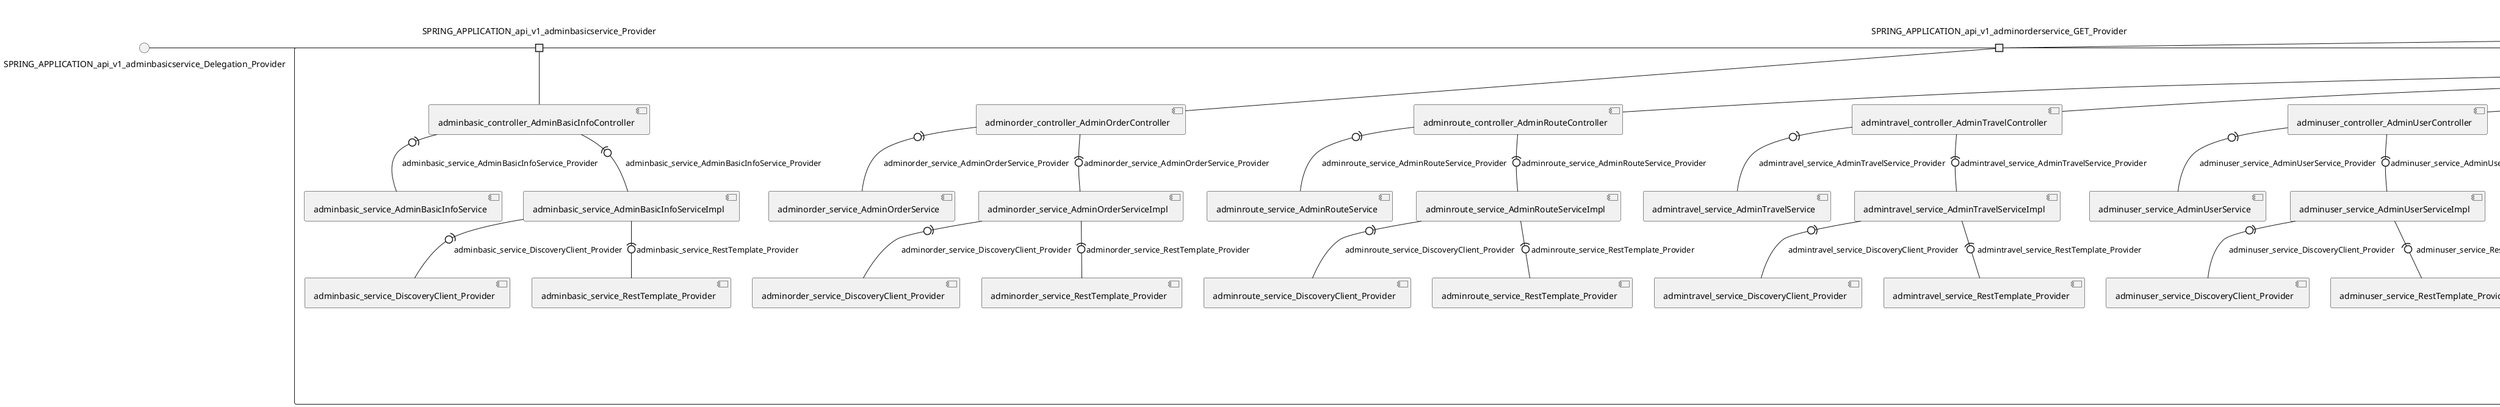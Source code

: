 @startuml
skinparam fixCircleLabelOverlapping true
skinparam componentStyle uml2
() SPRING_APPLICATION_api_v1_adminbasicservice_Delegation_Provider
() SPRING_APPLICATION_api_v1_adminorderservice_GET_Delegation_Provider
() SPRING_APPLICATION_api_v1_adminrouteservice_GET_Delegation_Provider
() SPRING_APPLICATION_api_v1_admintravelservice_GET_Delegation_Provider
() SPRING_APPLICATION_api_v1_adminuserservice_users_Delegation_Provider
() SPRING_APPLICATION_api_v1_assuranceservice_Delegation_Provider
() SPRING_APPLICATION_api_v1_auth_POST_Delegation_Provider
() SPRING_APPLICATION_api_v1_basicservice_GET_Delegation_Provider
() SPRING_APPLICATION_api_v1_cancelservice_GET_Delegation_Provider
() SPRING_APPLICATION_api_v1_configservice_GET_Delegation_Provider
() SPRING_APPLICATION_api_v1_consignpriceservice_GET_Delegation_Provider
() SPRING_APPLICATION_api_v1_consignservice_GET_Delegation_Provider
() SPRING_APPLICATION_api_v1_contactservice_Delegation_Provider
() SPRING_APPLICATION_api_v1_executeservice_GET_Delegation_Provider
() SPRING_APPLICATION_api_v1_fooddeliveryservice_GET_Delegation_Provider
() SPRING_APPLICATION_api_v1_foodservice_Delegation_Provider
() SPRING_APPLICATION_api_v1_inside_pay_service_GET_Delegation_Provider
() SPRING_APPLICATION_api_v1_notifyservice_GET_Delegation_Provider
() SPRING_APPLICATION_api_v1_orderOtherService_Delegation_Provider
() SPRING_APPLICATION_api_v1_orderservice_Delegation_Provider
() SPRING_APPLICATION_api_v1_paymentservice_Delegation_Provider
() SPRING_APPLICATION_api_v1_preserveotherservice_GET_Delegation_Provider
() SPRING_APPLICATION_api_v1_preserveservice_GET_Delegation_Provider
() SPRING_APPLICATION_api_v1_priceservice_GET_Delegation_Provider
() SPRING_APPLICATION_api_v1_rebookservice_GET_Delegation_Provider
() SPRING_APPLICATION_api_v1_routeplanservice_GET_Delegation_Provider
() SPRING_APPLICATION_api_v1_routeservice_Delegation_Provider
() SPRING_APPLICATION_api_v1_seatservice_GET_Delegation_Provider
() SPRING_APPLICATION_api_v1_securityservice_Delegation_Provider
() SPRING_APPLICATION_api_v1_stationfoodservice_GET_Delegation_Provider
() SPRING_APPLICATION_api_v1_stationservice_GET_Delegation_Provider
() SPRING_APPLICATION_api_v1_trainfoodservice_GET_Delegation_Provider
() SPRING_APPLICATION_api_v1_trainservice_GET_Delegation_Provider
() SPRING_APPLICATION_api_v1_travel2service_GET_Delegation_Provider
() SPRING_APPLICATION_api_v1_travelplanservice_GET_Delegation_Provider
() SPRING_APPLICATION_api_v1_travelservice_GET_Delegation_Provider
() SPRING_APPLICATION_api_v1_users_Delegation_Provider
() SPRING_APPLICATION_api_v1_userservice_users_Delegation_Provider
() SPRING_APPLICATION_api_v1_verifycode_Delegation_Provider
() SPRING_APPLICATION_api_v1_waitorderservice_Delegation_Provider
rectangle System {
[adminbasic_controller_AdminBasicInfoController] [[fudanselab-train-ticket.repository#_IM5BPsFwEe6JmswD46h1RQ]]
[adminbasic_service_AdminBasicInfoService] [[fudanselab-train-ticket.repository#_IM5BPsFwEe6JmswD46h1RQ]]
[adminbasic_service_AdminBasicInfoServiceImpl] [[fudanselab-train-ticket.repository#_IM5BPsFwEe6JmswD46h1RQ]]
[adminbasic_service_DiscoveryClient_Provider] [[fudanselab-train-ticket.repository#_IM5BPsFwEe6JmswD46h1RQ]]
[adminbasic_service_RestTemplate_Provider] [[fudanselab-train-ticket.repository#_IM5BPsFwEe6JmswD46h1RQ]]
[adminorder_controller_AdminOrderController] [[fudanselab-train-ticket.repository#_IM5BPsFwEe6JmswD46h1RQ]]
[adminorder_service_AdminOrderService] [[fudanselab-train-ticket.repository#_IM5BPsFwEe6JmswD46h1RQ]]
[adminorder_service_AdminOrderServiceImpl] [[fudanselab-train-ticket.repository#_IM5BPsFwEe6JmswD46h1RQ]]
[adminorder_service_DiscoveryClient_Provider] [[fudanselab-train-ticket.repository#_IM5BPsFwEe6JmswD46h1RQ]]
[adminorder_service_RestTemplate_Provider] [[fudanselab-train-ticket.repository#_IM5BPsFwEe6JmswD46h1RQ]]
[adminroute_controller_AdminRouteController] [[fudanselab-train-ticket.repository#_IM5BPsFwEe6JmswD46h1RQ]]
[adminroute_service_AdminRouteService] [[fudanselab-train-ticket.repository#_IM5BPsFwEe6JmswD46h1RQ]]
[adminroute_service_AdminRouteServiceImpl] [[fudanselab-train-ticket.repository#_IM5BPsFwEe6JmswD46h1RQ]]
[adminroute_service_DiscoveryClient_Provider] [[fudanselab-train-ticket.repository#_IM5BPsFwEe6JmswD46h1RQ]]
[adminroute_service_RestTemplate_Provider] [[fudanselab-train-ticket.repository#_IM5BPsFwEe6JmswD46h1RQ]]
[admintravel_controller_AdminTravelController] [[fudanselab-train-ticket.repository#_IM5BPsFwEe6JmswD46h1RQ]]
[admintravel_service_AdminTravelService] [[fudanselab-train-ticket.repository#_IM5BPsFwEe6JmswD46h1RQ]]
[admintravel_service_AdminTravelServiceImpl] [[fudanselab-train-ticket.repository#_IM5BPsFwEe6JmswD46h1RQ]]
[admintravel_service_DiscoveryClient_Provider] [[fudanselab-train-ticket.repository#_IM5BPsFwEe6JmswD46h1RQ]]
[admintravel_service_RestTemplate_Provider] [[fudanselab-train-ticket.repository#_IM5BPsFwEe6JmswD46h1RQ]]
[adminuser_controller_AdminUserController] [[fudanselab-train-ticket.repository#_IM5BPsFwEe6JmswD46h1RQ]]
[adminuser_service_AdminUserService] [[fudanselab-train-ticket.repository#_IM5BPsFwEe6JmswD46h1RQ]]
[adminuser_service_AdminUserServiceImpl] [[fudanselab-train-ticket.repository#_IM5BPsFwEe6JmswD46h1RQ]]
[adminuser_service_DiscoveryClient_Provider] [[fudanselab-train-ticket.repository#_IM5BPsFwEe6JmswD46h1RQ]]
[adminuser_service_RestTemplate_Provider] [[fudanselab-train-ticket.repository#_IM5BPsFwEe6JmswD46h1RQ]]
[assurance_controller_AssuranceController] [[fudanselab-train-ticket.repository#_IM5BPsFwEe6JmswD46h1RQ]]
[assurance_repository_AssuranceRepository] [[fudanselab-train-ticket.repository#_IM5BPsFwEe6JmswD46h1RQ]]
[assurance_service_AssuranceService] [[fudanselab-train-ticket.repository#_IM5BPsFwEe6JmswD46h1RQ]]
[assurance_service_AssuranceServiceImpl] [[fudanselab-train-ticket.repository#_IM5BPsFwEe6JmswD46h1RQ]]
[auth_controller_AuthController] [[fudanselab-train-ticket.repository#_IM5BPsFwEe6JmswD46h1RQ]]
[auth_controller_UserController] [[fudanselab-train-ticket.repository#_IM5BPsFwEe6JmswD46h1RQ]]
[auth_repository_UserRepository] [[fudanselab-train-ticket.repository#_IM5BPsFwEe6JmswD46h1RQ]]
[auth_security_jwt_JWTProvider] [[fudanselab-train-ticket.repository#_IM5BPsFwEe6JmswD46h1RQ]]
[auth_service_TokenService] [[fudanselab-train-ticket.repository#_IM5BPsFwEe6JmswD46h1RQ]]
[auth_service_UserService] [[fudanselab-train-ticket.repository#_IM5BPsFwEe6JmswD46h1RQ]]
[auth_service_impl_AuthenticationManager_Provider] [[fudanselab-train-ticket.repository#_IM5BPsFwEe6JmswD46h1RQ]]
[auth_service_impl_DiscoveryClient_Provider] [[fudanselab-train-ticket.repository#_IM5BPsFwEe6JmswD46h1RQ]]
[auth_service_impl_PasswordEncoder_Provider] [[fudanselab-train-ticket.repository#_IM5BPsFwEe6JmswD46h1RQ]]
[auth_service_impl_RestTemplate_Provider] [[fudanselab-train-ticket.repository#_IM5BPsFwEe6JmswD46h1RQ]]
[auth_service_impl_TokenServiceImpl] [[fudanselab-train-ticket.repository#_IM5BPsFwEe6JmswD46h1RQ]]
[auth_service_impl_UserServiceImpl] [[fudanselab-train-ticket.repository#_IM5BPsFwEe6JmswD46h1RQ]]
[cancel_controller_CancelController] [[fudanselab-train-ticket.repository#_IM5BPsFwEe6JmswD46h1RQ]]
[cancel_service_CancelService] [[fudanselab-train-ticket.repository#_IM5BPsFwEe6JmswD46h1RQ]]
[cancel_service_CancelServiceImpl] [[fudanselab-train-ticket.repository#_IM5BPsFwEe6JmswD46h1RQ]]
[cancel_service_DiscoveryClient_Provider] [[fudanselab-train-ticket.repository#_IM5BPsFwEe6JmswD46h1RQ]]
[cancel_service_RestTemplate_Provider] [[fudanselab-train-ticket.repository#_IM5BPsFwEe6JmswD46h1RQ]]
[com_trainticket_controller_PaymentController] [[fudanselab-train-ticket.repository#_IM5BPsFwEe6JmswD46h1RQ]]
[com_trainticket_repository_AddMoneyRepository] [[fudanselab-train-ticket.repository#_IM5BPsFwEe6JmswD46h1RQ]]
[com_trainticket_repository_PaymentRepository] [[fudanselab-train-ticket.repository#_IM5BPsFwEe6JmswD46h1RQ]]
[com_trainticket_service_PaymentService] [[fudanselab-train-ticket.repository#_IM5BPsFwEe6JmswD46h1RQ]]
[com_trainticket_service_PaymentServiceImpl] [[fudanselab-train-ticket.repository#_IM5BPsFwEe6JmswD46h1RQ]]
[config_controller_ConfigController] [[fudanselab-train-ticket.repository#_IM5BPsFwEe6JmswD46h1RQ]]
[config_repository_ConfigRepository] [[fudanselab-train-ticket.repository#_IM5BPsFwEe6JmswD46h1RQ]]
[config_service_ConfigService] [[fudanselab-train-ticket.repository#_IM5BPsFwEe6JmswD46h1RQ]]
[config_service_ConfigServiceImpl] [[fudanselab-train-ticket.repository#_IM5BPsFwEe6JmswD46h1RQ]]
[consign_controller_ConsignController] [[fudanselab-train-ticket.repository#_IM5BPsFwEe6JmswD46h1RQ]]
[consign_repository_ConsignRepository] [[fudanselab-train-ticket.repository#_IM5BPsFwEe6JmswD46h1RQ]]
[consign_service_ConsignService] [[fudanselab-train-ticket.repository#_IM5BPsFwEe6JmswD46h1RQ]]
[consign_service_ConsignServiceImpl] [[fudanselab-train-ticket.repository#_IM5BPsFwEe6JmswD46h1RQ]]
[consign_service_DiscoveryClient_Provider] [[fudanselab-train-ticket.repository#_IM5BPsFwEe6JmswD46h1RQ]]
[consign_service_RestTemplate_Provider] [[fudanselab-train-ticket.repository#_IM5BPsFwEe6JmswD46h1RQ]]
[consignprice_controller_ConsignPriceController] [[fudanselab-train-ticket.repository#_IM5BPsFwEe6JmswD46h1RQ]]
[consignprice_repository_ConsignPriceConfigRepository] [[fudanselab-train-ticket.repository#_IM5BPsFwEe6JmswD46h1RQ]]
[consignprice_service_ConsignPriceService] [[fudanselab-train-ticket.repository#_IM5BPsFwEe6JmswD46h1RQ]]
[consignprice_service_ConsignPriceServiceImpl] [[fudanselab-train-ticket.repository#_IM5BPsFwEe6JmswD46h1RQ]]
[contacts_controller_ContactsController] [[fudanselab-train-ticket.repository#_IM5BPsFwEe6JmswD46h1RQ]]
[contacts_repository_ContactsRepository] [[fudanselab-train-ticket.repository#_IM5BPsFwEe6JmswD46h1RQ]]
[contacts_service_ContactsService] [[fudanselab-train-ticket.repository#_IM5BPsFwEe6JmswD46h1RQ]]
[contacts_service_ContactsServiceImpl] [[fudanselab-train-ticket.repository#_IM5BPsFwEe6JmswD46h1RQ]]
[execute_controller_ExecuteControlller] [[fudanselab-train-ticket.repository#_IM5BPsFwEe6JmswD46h1RQ]]
[execute_serivce_DiscoveryClient_Provider] [[fudanselab-train-ticket.repository#_IM5BPsFwEe6JmswD46h1RQ]]
[execute_serivce_ExecuteService] [[fudanselab-train-ticket.repository#_IM5BPsFwEe6JmswD46h1RQ]]
[execute_serivce_ExecuteServiceImpl] [[fudanselab-train-ticket.repository#_IM5BPsFwEe6JmswD46h1RQ]]
[execute_serivce_RestTemplate_Provider] [[fudanselab-train-ticket.repository#_IM5BPsFwEe6JmswD46h1RQ]]
[fdse_microservice_controller_BasicController] [[fudanselab-train-ticket.repository#_IM5BPsFwEe6JmswD46h1RQ]]
[fdse_microservice_controller_StationController] [[fudanselab-train-ticket.repository#_IM5BPsFwEe6JmswD46h1RQ]]
[fdse_microservice_repository_StationRepository] [[fudanselab-train-ticket.repository#_IM5BPsFwEe6JmswD46h1RQ]]
[fdse_microservice_service_BasicService] [[fudanselab-train-ticket.repository#_IM5BPsFwEe6JmswD46h1RQ]]
[fdse_microservice_service_BasicServiceImpl] [[fudanselab-train-ticket.repository#_IM5BPsFwEe6JmswD46h1RQ]]
[fdse_microservice_service_DiscoveryClient_Provider] [[fudanselab-train-ticket.repository#_IM5BPsFwEe6JmswD46h1RQ]]
[fdse_microservice_service_RestTemplate_Provider] [[fudanselab-train-ticket.repository#_IM5BPsFwEe6JmswD46h1RQ]]
[fdse_microservice_service_StationService] [[fudanselab-train-ticket.repository#_IM5BPsFwEe6JmswD46h1RQ]]
[fdse_microservice_service_StationServiceImpl] [[fudanselab-train-ticket.repository#_IM5BPsFwEe6JmswD46h1RQ]]
[food_controller_StationFoodController] [[fudanselab-train-ticket.repository#_IM5BPsFwEe6JmswD46h1RQ]]
[food_delivery_controller_FoodDeliveryController] [[fudanselab-train-ticket.repository#_IM5BPsFwEe6JmswD46h1RQ]]
[food_delivery_repository_FoodDeliveryOrderRepository] [[fudanselab-train-ticket.repository#_IM5BPsFwEe6JmswD46h1RQ]]
[food_delivery_service_DiscoveryClient_Provider] [[fudanselab-train-ticket.repository#_IM5BPsFwEe6JmswD46h1RQ]]
[food_delivery_service_FoodDeliveryService] [[fudanselab-train-ticket.repository#_IM5BPsFwEe6JmswD46h1RQ]]
[food_delivery_service_FoodDeliveryServiceImpl] [[fudanselab-train-ticket.repository#_IM5BPsFwEe6JmswD46h1RQ]]
[food_delivery_service_RestTemplate_Provider] [[fudanselab-train-ticket.repository#_IM5BPsFwEe6JmswD46h1RQ]]
[food_repository_StationFoodRepository] [[fudanselab-train-ticket.repository#_IM5BPsFwEe6JmswD46h1RQ]]
[food_service_StationFoodService] [[fudanselab-train-ticket.repository#_IM5BPsFwEe6JmswD46h1RQ]]
[food_service_StationFoodServiceImpl] [[fudanselab-train-ticket.repository#_IM5BPsFwEe6JmswD46h1RQ]]
[foodsearch_controller_FoodController] [[fudanselab-train-ticket.repository#_IM5BPsFwEe6JmswD46h1RQ]]
[foodsearch_mq_RabbitSend] [[fudanselab-train-ticket.repository#_IM5BPsFwEe6JmswD46h1RQ]]
[foodsearch_repository_FoodOrderRepository] [[fudanselab-train-ticket.repository#_IM5BPsFwEe6JmswD46h1RQ]]
[foodsearch_service_DiscoveryClient_Provider] [[fudanselab-train-ticket.repository#_IM5BPsFwEe6JmswD46h1RQ]]
[foodsearch_service_FoodService] [[fudanselab-train-ticket.repository#_IM5BPsFwEe6JmswD46h1RQ]]
[foodsearch_service_FoodServiceImpl] [[fudanselab-train-ticket.repository#_IM5BPsFwEe6JmswD46h1RQ]]
[foodsearch_service_RestTemplate_Provider] [[fudanselab-train-ticket.repository#_IM5BPsFwEe6JmswD46h1RQ]]
[inside_payment_controller_InsidePaymentController] [[fudanselab-train-ticket.repository#_IM5BPsFwEe6JmswD46h1RQ]]
[inside_payment_repository_AddMoneyRepository] [[fudanselab-train-ticket.repository#_IM5BPsFwEe6JmswD46h1RQ]]
[inside_payment_repository_PaymentRepository] [[fudanselab-train-ticket.repository#_IM5BPsFwEe6JmswD46h1RQ]]
[inside_payment_service_InsidePaymentService] [[fudanselab-train-ticket.repository#_IM5BPsFwEe6JmswD46h1RQ]]
[inside_payment_service_InsidePaymentServiceImpl] [[fudanselab-train-ticket.repository#_IM5BPsFwEe6JmswD46h1RQ]]
[inside_payment_service_RestTemplate_Provider] [[fudanselab-train-ticket.repository#_IM5BPsFwEe6JmswD46h1RQ]]
[notification_controller_NotificationController] [[fudanselab-train-ticket.repository#_IM5BPsFwEe6JmswD46h1RQ]]
[notification_mq_RabbitSend] [[fudanselab-train-ticket.repository#_IM5BPsFwEe6JmswD46h1RQ]]
[notification_service_Configuration_Provider] [[fudanselab-train-ticket.repository#_IM5BPsFwEe6JmswD46h1RQ]]
[notification_service_JavaMailSender_Provider] [[fudanselab-train-ticket.repository#_IM5BPsFwEe6JmswD46h1RQ]]
[notification_service_MailService] [[fudanselab-train-ticket.repository#_IM5BPsFwEe6JmswD46h1RQ]]
[notification_service_NotificationService] [[fudanselab-train-ticket.repository#_IM5BPsFwEe6JmswD46h1RQ]]
[notification_service_NotificationServiceImpl] [[fudanselab-train-ticket.repository#_IM5BPsFwEe6JmswD46h1RQ]]
[order_controller_OrderController] [[fudanselab-train-ticket.repository#_IM5BPsFwEe6JmswD46h1RQ]]
[order_repository_OrderRepository] [[fudanselab-train-ticket.repository#_IM5BPsFwEe6JmswD46h1RQ]]
[order_service_DiscoveryClient_Provider] [[fudanselab-train-ticket.repository#_IM5BPsFwEe6JmswD46h1RQ]]
[order_service_OrderService] [[fudanselab-train-ticket.repository#_IM5BPsFwEe6JmswD46h1RQ]]
[order_service_OrderServiceImpl] [[fudanselab-train-ticket.repository#_IM5BPsFwEe6JmswD46h1RQ]]
[order_service_RestTemplate_Provider] [[fudanselab-train-ticket.repository#_IM5BPsFwEe6JmswD46h1RQ]]
[other_controller_OrderOtherController] [[fudanselab-train-ticket.repository#_IM5BPsFwEe6JmswD46h1RQ]]
[other_repository_OrderOtherRepository] [[fudanselab-train-ticket.repository#_IM5BPsFwEe6JmswD46h1RQ]]
[other_service_DiscoveryClient_Provider] [[fudanselab-train-ticket.repository#_IM5BPsFwEe6JmswD46h1RQ]]
[other_service_OrderOtherService] [[fudanselab-train-ticket.repository#_IM5BPsFwEe6JmswD46h1RQ]]
[other_service_OrderOtherServiceImpl] [[fudanselab-train-ticket.repository#_IM5BPsFwEe6JmswD46h1RQ]]
[other_service_RestTemplate_Provider] [[fudanselab-train-ticket.repository#_IM5BPsFwEe6JmswD46h1RQ]]
[plan_controller_RoutePlanController] [[fudanselab-train-ticket.repository#_IM5BPsFwEe6JmswD46h1RQ]]
[plan_service_DiscoveryClient_Provider] [[fudanselab-train-ticket.repository#_IM5BPsFwEe6JmswD46h1RQ]]
[plan_service_RestTemplate_Provider] [[fudanselab-train-ticket.repository#_IM5BPsFwEe6JmswD46h1RQ]]
[plan_service_RoutePlanService] [[fudanselab-train-ticket.repository#_IM5BPsFwEe6JmswD46h1RQ]]
[plan_service_RoutePlanServiceImpl] [[fudanselab-train-ticket.repository#_IM5BPsFwEe6JmswD46h1RQ]]
[preserveOther_controller_PreserveOtherController] [[fudanselab-train-ticket.repository#_IM5BPsFwEe6JmswD46h1RQ]]
[preserveOther_mq_RabbitSend] [[fudanselab-train-ticket.repository#_IM5BPsFwEe6JmswD46h1RQ]]
[preserveOther_service_DiscoveryClient_Provider] [[fudanselab-train-ticket.repository#_IM5BPsFwEe6JmswD46h1RQ]]
[preserveOther_service_PreserveOtherService] [[fudanselab-train-ticket.repository#_IM5BPsFwEe6JmswD46h1RQ]]
[preserveOther_service_PreserveOtherServiceImpl] [[fudanselab-train-ticket.repository#_IM5BPsFwEe6JmswD46h1RQ]]
[preserveOther_service_RestTemplate_Provider] [[fudanselab-train-ticket.repository#_IM5BPsFwEe6JmswD46h1RQ]]
[preserve_controller_PreserveController] [[fudanselab-train-ticket.repository#_IM5BPsFwEe6JmswD46h1RQ]]
[preserve_mq_RabbitSend] [[fudanselab-train-ticket.repository#_IM5BPsFwEe6JmswD46h1RQ]]
[preserve_service_DiscoveryClient_Provider] [[fudanselab-train-ticket.repository#_IM5BPsFwEe6JmswD46h1RQ]]
[preserve_service_PreserveService] [[fudanselab-train-ticket.repository#_IM5BPsFwEe6JmswD46h1RQ]]
[preserve_service_PreserveServiceImpl] [[fudanselab-train-ticket.repository#_IM5BPsFwEe6JmswD46h1RQ]]
[preserve_service_RestTemplate_Provider] [[fudanselab-train-ticket.repository#_IM5BPsFwEe6JmswD46h1RQ]]
[price_controller_PriceController] [[fudanselab-train-ticket.repository#_IM5BPsFwEe6JmswD46h1RQ]]
[price_repository_PriceConfigRepository] [[fudanselab-train-ticket.repository#_IM5BPsFwEe6JmswD46h1RQ]]
[price_service_PriceService] [[fudanselab-train-ticket.repository#_IM5BPsFwEe6JmswD46h1RQ]]
[price_service_PriceServiceImpl] [[fudanselab-train-ticket.repository#_IM5BPsFwEe6JmswD46h1RQ]]
[rebook_controller_RebookController] [[fudanselab-train-ticket.repository#_IM5BPsFwEe6JmswD46h1RQ]]
[rebook_service_DiscoveryClient_Provider] [[fudanselab-train-ticket.repository#_IM5BPsFwEe6JmswD46h1RQ]]
[rebook_service_RebookService] [[fudanselab-train-ticket.repository#_IM5BPsFwEe6JmswD46h1RQ]]
[rebook_service_RebookServiceImpl] [[fudanselab-train-ticket.repository#_IM5BPsFwEe6JmswD46h1RQ]]
[rebook_service_RestTemplate_Provider] [[fudanselab-train-ticket.repository#_IM5BPsFwEe6JmswD46h1RQ]]
[route_controller_RouteController] [[fudanselab-train-ticket.repository#_IM5BPsFwEe6JmswD46h1RQ]]
[route_repository_RouteRepository] [[fudanselab-train-ticket.repository#_IM5BPsFwEe6JmswD46h1RQ]]
[route_service_RouteService] [[fudanselab-train-ticket.repository#_IM5BPsFwEe6JmswD46h1RQ]]
[route_service_RouteServiceImpl] [[fudanselab-train-ticket.repository#_IM5BPsFwEe6JmswD46h1RQ]]
[seat_controller_SeatController] [[fudanselab-train-ticket.repository#_IM5BPsFwEe6JmswD46h1RQ]]
[seat_service_DiscoveryClient_Provider] [[fudanselab-train-ticket.repository#_IM5BPsFwEe6JmswD46h1RQ]]
[seat_service_RestTemplate_Provider] [[fudanselab-train-ticket.repository#_IM5BPsFwEe6JmswD46h1RQ]]
[seat_service_SeatService] [[fudanselab-train-ticket.repository#_IM5BPsFwEe6JmswD46h1RQ]]
[seat_service_SeatServiceImpl] [[fudanselab-train-ticket.repository#_IM5BPsFwEe6JmswD46h1RQ]]
[security_controller_SecurityController] [[fudanselab-train-ticket.repository#_IM5BPsFwEe6JmswD46h1RQ]]
[security_repository_SecurityRepository] [[fudanselab-train-ticket.repository#_IM5BPsFwEe6JmswD46h1RQ]]
[security_service_DiscoveryClient_Provider] [[fudanselab-train-ticket.repository#_IM5BPsFwEe6JmswD46h1RQ]]
[security_service_RestTemplate_Provider] [[fudanselab-train-ticket.repository#_IM5BPsFwEe6JmswD46h1RQ]]
[security_service_SecurityService] [[fudanselab-train-ticket.repository#_IM5BPsFwEe6JmswD46h1RQ]]
[security_service_SecurityServiceImpl] [[fudanselab-train-ticket.repository#_IM5BPsFwEe6JmswD46h1RQ]]
[trainFood_controller_TrainFoodController] [[fudanselab-train-ticket.repository#_IM5BPsFwEe6JmswD46h1RQ]]
[trainFood_repository_TrainFoodRepository] [[fudanselab-train-ticket.repository#_IM5BPsFwEe6JmswD46h1RQ]]
[trainFood_service_TrainFoodService] [[fudanselab-train-ticket.repository#_IM5BPsFwEe6JmswD46h1RQ]]
[trainFood_service_TrainFoodServiceImpl] [[fudanselab-train-ticket.repository#_IM5BPsFwEe6JmswD46h1RQ]]
[train_controller_TrainController] [[fudanselab-train-ticket.repository#_IM5BPsFwEe6JmswD46h1RQ]]
[train_repository_TrainTypeRepository] [[fudanselab-train-ticket.repository#_IM5BPsFwEe6JmswD46h1RQ]]
[train_service_TrainService] [[fudanselab-train-ticket.repository#_IM5BPsFwEe6JmswD46h1RQ]]
[train_service_TrainServiceImpl] [[fudanselab-train-ticket.repository#_IM5BPsFwEe6JmswD46h1RQ]]
[travel2_controller_Travel2Controller] [[fudanselab-train-ticket.repository#_IM5BPsFwEe6JmswD46h1RQ]]
[travel2_repository_TripRepository] [[fudanselab-train-ticket.repository#_IM5BPsFwEe6JmswD46h1RQ]]
[travel2_service_DiscoveryClient_Provider] [[fudanselab-train-ticket.repository#_IM5BPsFwEe6JmswD46h1RQ]]
[travel2_service_RestTemplate_Provider] [[fudanselab-train-ticket.repository#_IM5BPsFwEe6JmswD46h1RQ]]
[travel2_service_TravelService] [[fudanselab-train-ticket.repository#_IM5BPsFwEe6JmswD46h1RQ]]
[travel2_service_TravelServiceImpl] [[fudanselab-train-ticket.repository#_IM5BPsFwEe6JmswD46h1RQ]]
[travel_controller_TravelController] [[fudanselab-train-ticket.repository#_IM5BPsFwEe6JmswD46h1RQ]]
[travel_repository_TripRepository] [[fudanselab-train-ticket.repository#_IM5BPsFwEe6JmswD46h1RQ]]
[travel_service_DiscoveryClient_Provider] [[fudanselab-train-ticket.repository#_IM5BPsFwEe6JmswD46h1RQ]]
[travel_service_RestTemplate_Provider] [[fudanselab-train-ticket.repository#_IM5BPsFwEe6JmswD46h1RQ]]
[travel_service_TravelService] [[fudanselab-train-ticket.repository#_IM5BPsFwEe6JmswD46h1RQ]]
[travel_service_TravelServiceImpl] [[fudanselab-train-ticket.repository#_IM5BPsFwEe6JmswD46h1RQ]]
[travelplan_controller_TravelPlanController] [[fudanselab-train-ticket.repository#_IM5BPsFwEe6JmswD46h1RQ]]
[travelplan_service_DiscoveryClient_Provider] [[fudanselab-train-ticket.repository#_IM5BPsFwEe6JmswD46h1RQ]]
[travelplan_service_RestTemplate_Provider] [[fudanselab-train-ticket.repository#_IM5BPsFwEe6JmswD46h1RQ]]
[travelplan_service_TravelPlanService] [[fudanselab-train-ticket.repository#_IM5BPsFwEe6JmswD46h1RQ]]
[travelplan_service_TravelPlanServiceImpl] [[fudanselab-train-ticket.repository#_IM5BPsFwEe6JmswD46h1RQ]]
[user_controller_UserController] [[fudanselab-train-ticket.repository#_IM5BPsFwEe6JmswD46h1RQ]]
[user_repository_UserRepository] [[fudanselab-train-ticket.repository#_IM5BPsFwEe6JmswD46h1RQ]]
[user_service_UserService] [[fudanselab-train-ticket.repository#_IM5BPsFwEe6JmswD46h1RQ]]
[user_service_impl_DiscoveryClient_Provider] [[fudanselab-train-ticket.repository#_IM5BPsFwEe6JmswD46h1RQ]]
[user_service_impl_RestTemplate_Provider] [[fudanselab-train-ticket.repository#_IM5BPsFwEe6JmswD46h1RQ]]
[user_service_impl_UserServiceImpl] [[fudanselab-train-ticket.repository#_IM5BPsFwEe6JmswD46h1RQ]]
[verifycode_controller_VerifyCodeController] [[fudanselab-train-ticket.repository#_IM5BPsFwEe6JmswD46h1RQ]]
[verifycode_service_VerifyCodeService] [[fudanselab-train-ticket.repository#_IM5BPsFwEe6JmswD46h1RQ]]
[verifycode_service_impl_VerifyCodeServiceImpl] [[fudanselab-train-ticket.repository#_IM5BPsFwEe6JmswD46h1RQ]]
[waitorder_controller_WaitListOrderController] [[fudanselab-train-ticket.repository#_IM5BPsFwEe6JmswD46h1RQ]]
[waitorder_repository_WaitListOrderRepository] [[fudanselab-train-ticket.repository#_IM5BPsFwEe6JmswD46h1RQ]]
[waitorder_service_Impl_DiscoveryClient_Provider] [[fudanselab-train-ticket.repository#_IM5BPsFwEe6JmswD46h1RQ]]
[waitorder_service_Impl_RestTemplate_Provider] [[fudanselab-train-ticket.repository#_IM5BPsFwEe6JmswD46h1RQ]]
[waitorder_service_Impl_WaitListOrderServiceImpl] [[fudanselab-train-ticket.repository#_IM5BPsFwEe6JmswD46h1RQ]]
[waitorder_service_WaitListOrderService] [[fudanselab-train-ticket.repository#_IM5BPsFwEe6JmswD46h1RQ]]
port SPRING_APPLICATION_api_v1_adminbasicservice_Provider
SPRING_APPLICATION_api_v1_adminbasicservice_Delegation_Provider - SPRING_APPLICATION_api_v1_adminbasicservice_Provider
SPRING_APPLICATION_api_v1_adminbasicservice_Provider - [adminbasic_controller_AdminBasicInfoController]
port SPRING_APPLICATION_api_v1_adminorderservice_GET_Provider
SPRING_APPLICATION_api_v1_adminorderservice_GET_Delegation_Provider - SPRING_APPLICATION_api_v1_adminorderservice_GET_Provider
SPRING_APPLICATION_api_v1_adminorderservice_GET_Provider - [adminorder_controller_AdminOrderController]
port SPRING_APPLICATION_api_v1_adminrouteservice_GET_Provider
SPRING_APPLICATION_api_v1_adminrouteservice_GET_Delegation_Provider - SPRING_APPLICATION_api_v1_adminrouteservice_GET_Provider
SPRING_APPLICATION_api_v1_adminrouteservice_GET_Provider - [adminroute_controller_AdminRouteController]
port SPRING_APPLICATION_api_v1_admintravelservice_GET_Provider
SPRING_APPLICATION_api_v1_admintravelservice_GET_Delegation_Provider - SPRING_APPLICATION_api_v1_admintravelservice_GET_Provider
SPRING_APPLICATION_api_v1_admintravelservice_GET_Provider - [admintravel_controller_AdminTravelController]
port SPRING_APPLICATION_api_v1_adminuserservice_users_Provider
SPRING_APPLICATION_api_v1_adminuserservice_users_Delegation_Provider - SPRING_APPLICATION_api_v1_adminuserservice_users_Provider
SPRING_APPLICATION_api_v1_adminuserservice_users_Provider - [adminuser_controller_AdminUserController]
port SPRING_APPLICATION_api_v1_assuranceservice_Provider
SPRING_APPLICATION_api_v1_assuranceservice_Delegation_Provider - SPRING_APPLICATION_api_v1_assuranceservice_Provider
SPRING_APPLICATION_api_v1_assuranceservice_Provider - [assurance_controller_AssuranceController]
port SPRING_APPLICATION_api_v1_auth_POST_Provider
SPRING_APPLICATION_api_v1_auth_POST_Delegation_Provider - SPRING_APPLICATION_api_v1_auth_POST_Provider
SPRING_APPLICATION_api_v1_auth_POST_Provider - [auth_controller_AuthController]
port SPRING_APPLICATION_api_v1_basicservice_GET_Provider
SPRING_APPLICATION_api_v1_basicservice_GET_Delegation_Provider - SPRING_APPLICATION_api_v1_basicservice_GET_Provider
SPRING_APPLICATION_api_v1_basicservice_GET_Provider - [fdse_microservice_controller_BasicController]
port SPRING_APPLICATION_api_v1_cancelservice_GET_Provider
SPRING_APPLICATION_api_v1_cancelservice_GET_Delegation_Provider - SPRING_APPLICATION_api_v1_cancelservice_GET_Provider
SPRING_APPLICATION_api_v1_cancelservice_GET_Provider - [cancel_controller_CancelController]
port SPRING_APPLICATION_api_v1_configservice_GET_Provider
SPRING_APPLICATION_api_v1_configservice_GET_Delegation_Provider - SPRING_APPLICATION_api_v1_configservice_GET_Provider
SPRING_APPLICATION_api_v1_configservice_GET_Provider - [config_controller_ConfigController]
port SPRING_APPLICATION_api_v1_consignpriceservice_GET_Provider
SPRING_APPLICATION_api_v1_consignpriceservice_GET_Delegation_Provider - SPRING_APPLICATION_api_v1_consignpriceservice_GET_Provider
SPRING_APPLICATION_api_v1_consignpriceservice_GET_Provider - [consignprice_controller_ConsignPriceController]
port SPRING_APPLICATION_api_v1_consignservice_GET_Provider
SPRING_APPLICATION_api_v1_consignservice_GET_Delegation_Provider - SPRING_APPLICATION_api_v1_consignservice_GET_Provider
SPRING_APPLICATION_api_v1_consignservice_GET_Provider - [consign_controller_ConsignController]
port SPRING_APPLICATION_api_v1_contactservice_Provider
SPRING_APPLICATION_api_v1_contactservice_Delegation_Provider - SPRING_APPLICATION_api_v1_contactservice_Provider
SPRING_APPLICATION_api_v1_contactservice_Provider - [contacts_controller_ContactsController]
port SPRING_APPLICATION_api_v1_executeservice_GET_Provider
SPRING_APPLICATION_api_v1_executeservice_GET_Delegation_Provider - SPRING_APPLICATION_api_v1_executeservice_GET_Provider
SPRING_APPLICATION_api_v1_executeservice_GET_Provider - [execute_controller_ExecuteControlller]
port SPRING_APPLICATION_api_v1_fooddeliveryservice_GET_Provider
SPRING_APPLICATION_api_v1_fooddeliveryservice_GET_Delegation_Provider - SPRING_APPLICATION_api_v1_fooddeliveryservice_GET_Provider
SPRING_APPLICATION_api_v1_fooddeliveryservice_GET_Provider - [food_delivery_controller_FoodDeliveryController]
port SPRING_APPLICATION_api_v1_foodservice_Provider
SPRING_APPLICATION_api_v1_foodservice_Delegation_Provider - SPRING_APPLICATION_api_v1_foodservice_Provider
SPRING_APPLICATION_api_v1_foodservice_Provider - [foodsearch_controller_FoodController]
port SPRING_APPLICATION_api_v1_inside_pay_service_GET_Provider
SPRING_APPLICATION_api_v1_inside_pay_service_GET_Delegation_Provider - SPRING_APPLICATION_api_v1_inside_pay_service_GET_Provider
SPRING_APPLICATION_api_v1_inside_pay_service_GET_Provider - [inside_payment_controller_InsidePaymentController]
port SPRING_APPLICATION_api_v1_notifyservice_GET_Provider
SPRING_APPLICATION_api_v1_notifyservice_GET_Delegation_Provider - SPRING_APPLICATION_api_v1_notifyservice_GET_Provider
SPRING_APPLICATION_api_v1_notifyservice_GET_Provider - [notification_controller_NotificationController]
port SPRING_APPLICATION_api_v1_orderOtherService_Provider
SPRING_APPLICATION_api_v1_orderOtherService_Delegation_Provider - SPRING_APPLICATION_api_v1_orderOtherService_Provider
SPRING_APPLICATION_api_v1_orderOtherService_Provider - [other_controller_OrderOtherController]
port SPRING_APPLICATION_api_v1_orderservice_Provider
SPRING_APPLICATION_api_v1_orderservice_Delegation_Provider - SPRING_APPLICATION_api_v1_orderservice_Provider
SPRING_APPLICATION_api_v1_orderservice_Provider - [order_controller_OrderController]
port SPRING_APPLICATION_api_v1_paymentservice_Provider
SPRING_APPLICATION_api_v1_paymentservice_Delegation_Provider - SPRING_APPLICATION_api_v1_paymentservice_Provider
SPRING_APPLICATION_api_v1_paymentservice_Provider - [com_trainticket_controller_PaymentController]
port SPRING_APPLICATION_api_v1_preserveotherservice_GET_Provider
SPRING_APPLICATION_api_v1_preserveotherservice_GET_Delegation_Provider - SPRING_APPLICATION_api_v1_preserveotherservice_GET_Provider
SPRING_APPLICATION_api_v1_preserveotherservice_GET_Provider - [preserveOther_controller_PreserveOtherController]
port SPRING_APPLICATION_api_v1_preserveservice_GET_Provider
SPRING_APPLICATION_api_v1_preserveservice_GET_Delegation_Provider - SPRING_APPLICATION_api_v1_preserveservice_GET_Provider
SPRING_APPLICATION_api_v1_preserveservice_GET_Provider - [preserve_controller_PreserveController]
port SPRING_APPLICATION_api_v1_priceservice_GET_Provider
SPRING_APPLICATION_api_v1_priceservice_GET_Delegation_Provider - SPRING_APPLICATION_api_v1_priceservice_GET_Provider
SPRING_APPLICATION_api_v1_priceservice_GET_Provider - [price_controller_PriceController]
port SPRING_APPLICATION_api_v1_rebookservice_GET_Provider
SPRING_APPLICATION_api_v1_rebookservice_GET_Delegation_Provider - SPRING_APPLICATION_api_v1_rebookservice_GET_Provider
SPRING_APPLICATION_api_v1_rebookservice_GET_Provider - [rebook_controller_RebookController]
port SPRING_APPLICATION_api_v1_routeplanservice_GET_Provider
SPRING_APPLICATION_api_v1_routeplanservice_GET_Delegation_Provider - SPRING_APPLICATION_api_v1_routeplanservice_GET_Provider
SPRING_APPLICATION_api_v1_routeplanservice_GET_Provider - [plan_controller_RoutePlanController]
port SPRING_APPLICATION_api_v1_routeservice_Provider
SPRING_APPLICATION_api_v1_routeservice_Delegation_Provider - SPRING_APPLICATION_api_v1_routeservice_Provider
SPRING_APPLICATION_api_v1_routeservice_Provider - [route_controller_RouteController]
port SPRING_APPLICATION_api_v1_seatservice_GET_Provider
SPRING_APPLICATION_api_v1_seatservice_GET_Delegation_Provider - SPRING_APPLICATION_api_v1_seatservice_GET_Provider
SPRING_APPLICATION_api_v1_seatservice_GET_Provider - [seat_controller_SeatController]
port SPRING_APPLICATION_api_v1_securityservice_Provider
SPRING_APPLICATION_api_v1_securityservice_Delegation_Provider - SPRING_APPLICATION_api_v1_securityservice_Provider
SPRING_APPLICATION_api_v1_securityservice_Provider - [security_controller_SecurityController]
port SPRING_APPLICATION_api_v1_stationfoodservice_GET_Provider
SPRING_APPLICATION_api_v1_stationfoodservice_GET_Delegation_Provider - SPRING_APPLICATION_api_v1_stationfoodservice_GET_Provider
SPRING_APPLICATION_api_v1_stationfoodservice_GET_Provider - [food_controller_StationFoodController]
port SPRING_APPLICATION_api_v1_stationservice_GET_Provider
SPRING_APPLICATION_api_v1_stationservice_GET_Delegation_Provider - SPRING_APPLICATION_api_v1_stationservice_GET_Provider
SPRING_APPLICATION_api_v1_stationservice_GET_Provider - [fdse_microservice_controller_StationController]
port SPRING_APPLICATION_api_v1_trainfoodservice_GET_Provider
SPRING_APPLICATION_api_v1_trainfoodservice_GET_Delegation_Provider - SPRING_APPLICATION_api_v1_trainfoodservice_GET_Provider
SPRING_APPLICATION_api_v1_trainfoodservice_GET_Provider - [trainFood_controller_TrainFoodController]
port SPRING_APPLICATION_api_v1_trainservice_GET_Provider
SPRING_APPLICATION_api_v1_trainservice_GET_Delegation_Provider - SPRING_APPLICATION_api_v1_trainservice_GET_Provider
SPRING_APPLICATION_api_v1_trainservice_GET_Provider - [train_controller_TrainController]
port SPRING_APPLICATION_api_v1_travel2service_GET_Provider
SPRING_APPLICATION_api_v1_travel2service_GET_Delegation_Provider - SPRING_APPLICATION_api_v1_travel2service_GET_Provider
SPRING_APPLICATION_api_v1_travel2service_GET_Provider - [travel2_controller_Travel2Controller]
port SPRING_APPLICATION_api_v1_travelplanservice_GET_Provider
SPRING_APPLICATION_api_v1_travelplanservice_GET_Delegation_Provider - SPRING_APPLICATION_api_v1_travelplanservice_GET_Provider
SPRING_APPLICATION_api_v1_travelplanservice_GET_Provider - [travelplan_controller_TravelPlanController]
port SPRING_APPLICATION_api_v1_travelservice_GET_Provider
SPRING_APPLICATION_api_v1_travelservice_GET_Delegation_Provider - SPRING_APPLICATION_api_v1_travelservice_GET_Provider
SPRING_APPLICATION_api_v1_travelservice_GET_Provider - [travel_controller_TravelController]
port SPRING_APPLICATION_api_v1_users_Provider
SPRING_APPLICATION_api_v1_users_Delegation_Provider - SPRING_APPLICATION_api_v1_users_Provider
SPRING_APPLICATION_api_v1_users_Provider - [auth_controller_UserController]
port SPRING_APPLICATION_api_v1_userservice_users_Provider
SPRING_APPLICATION_api_v1_userservice_users_Delegation_Provider - SPRING_APPLICATION_api_v1_userservice_users_Provider
SPRING_APPLICATION_api_v1_userservice_users_Provider - [user_controller_UserController]
port SPRING_APPLICATION_api_v1_verifycode_Provider
SPRING_APPLICATION_api_v1_verifycode_Delegation_Provider - SPRING_APPLICATION_api_v1_verifycode_Provider
SPRING_APPLICATION_api_v1_verifycode_Provider - [verifycode_controller_VerifyCodeController]
port SPRING_APPLICATION_api_v1_waitorderservice_Provider
SPRING_APPLICATION_api_v1_waitorderservice_Delegation_Provider - SPRING_APPLICATION_api_v1_waitorderservice_Provider
SPRING_APPLICATION_api_v1_waitorderservice_Provider - [waitorder_controller_WaitListOrderController]
[adminbasic_controller_AdminBasicInfoController] -(0- [adminbasic_service_AdminBasicInfoService] : adminbasic_service_AdminBasicInfoService_Provider
[adminbasic_controller_AdminBasicInfoController] -(0- [adminbasic_service_AdminBasicInfoServiceImpl] : adminbasic_service_AdminBasicInfoService_Provider
[adminbasic_service_AdminBasicInfoServiceImpl] -(0- [adminbasic_service_DiscoveryClient_Provider] : adminbasic_service_DiscoveryClient_Provider
[adminbasic_service_AdminBasicInfoServiceImpl] -(0- [adminbasic_service_RestTemplate_Provider] : adminbasic_service_RestTemplate_Provider
[adminorder_controller_AdminOrderController] -(0- [adminorder_service_AdminOrderServiceImpl] : adminorder_service_AdminOrderService_Provider
[adminorder_controller_AdminOrderController] -(0- [adminorder_service_AdminOrderService] : adminorder_service_AdminOrderService_Provider
[adminorder_service_AdminOrderServiceImpl] -(0- [adminorder_service_DiscoveryClient_Provider] : adminorder_service_DiscoveryClient_Provider
[adminorder_service_AdminOrderServiceImpl] -(0- [adminorder_service_RestTemplate_Provider] : adminorder_service_RestTemplate_Provider
[adminroute_controller_AdminRouteController] -(0- [adminroute_service_AdminRouteServiceImpl] : adminroute_service_AdminRouteService_Provider
[adminroute_controller_AdminRouteController] -(0- [adminroute_service_AdminRouteService] : adminroute_service_AdminRouteService_Provider
[adminroute_service_AdminRouteServiceImpl] -(0- [adminroute_service_DiscoveryClient_Provider] : adminroute_service_DiscoveryClient_Provider
[adminroute_service_AdminRouteServiceImpl] -(0- [adminroute_service_RestTemplate_Provider] : adminroute_service_RestTemplate_Provider
[admintravel_controller_AdminTravelController] -(0- [admintravel_service_AdminTravelService] : admintravel_service_AdminTravelService_Provider
[admintravel_controller_AdminTravelController] -(0- [admintravel_service_AdminTravelServiceImpl] : admintravel_service_AdminTravelService_Provider
[admintravel_service_AdminTravelServiceImpl] -(0- [admintravel_service_DiscoveryClient_Provider] : admintravel_service_DiscoveryClient_Provider
[admintravel_service_AdminTravelServiceImpl] -(0- [admintravel_service_RestTemplate_Provider] : admintravel_service_RestTemplate_Provider
[adminuser_controller_AdminUserController] -(0- [adminuser_service_AdminUserServiceImpl] : adminuser_service_AdminUserService_Provider
[adminuser_controller_AdminUserController] -(0- [adminuser_service_AdminUserService] : adminuser_service_AdminUserService_Provider
[adminuser_service_AdminUserServiceImpl] -(0- [adminuser_service_DiscoveryClient_Provider] : adminuser_service_DiscoveryClient_Provider
[adminuser_service_AdminUserServiceImpl] -(0- [adminuser_service_RestTemplate_Provider] : adminuser_service_RestTemplate_Provider
[assurance_service_AssuranceServiceImpl] -(0- [assurance_repository_AssuranceRepository] : assurance_repository_AssuranceRepository_Provider
[assurance_controller_AssuranceController] -(0- [assurance_service_AssuranceServiceImpl] : assurance_service_AssuranceService_Provider
[assurance_controller_AssuranceController] -(0- [assurance_service_AssuranceService] : assurance_service_AssuranceService_Provider
[auth_service_impl_UserServiceImpl] -(0- [auth_repository_UserRepository] : auth_repository_UserRepository_Provider
[auth_service_impl_TokenServiceImpl] -(0- [auth_repository_UserRepository] : auth_repository_UserRepository_Provider
[auth_service_impl_TokenServiceImpl] -(0- [auth_security_jwt_JWTProvider] : auth_security_jwt_JWTProvider_Provider
[auth_controller_UserController] -(0- [auth_service_impl_TokenServiceImpl] : auth_service_TokenService_Provider
[auth_controller_UserController] -(0- [auth_service_TokenService] : auth_service_TokenService_Provider
[auth_controller_AuthController] -(0- [auth_service_UserService] : auth_service_UserService_Provider
[auth_controller_UserController] -(0- [auth_service_UserService] : auth_service_UserService_Provider
[auth_controller_AuthController] -(0- [auth_service_impl_UserServiceImpl] : auth_service_UserService_Provider
[auth_controller_UserController] -(0- [auth_service_impl_UserServiceImpl] : auth_service_UserService_Provider
[auth_service_impl_TokenServiceImpl] -(0- [auth_service_impl_AuthenticationManager_Provider] : auth_service_impl_AuthenticationManager_Provider
[auth_service_impl_TokenServiceImpl] -(0- [auth_service_impl_DiscoveryClient_Provider] : auth_service_impl_DiscoveryClient_Provider
[auth_service_impl_UserServiceImpl] -(0- [auth_service_impl_PasswordEncoder_Provider] : auth_service_impl_PasswordEncoder_Provider
[auth_service_impl_TokenServiceImpl] -(0- [auth_service_impl_RestTemplate_Provider] : auth_service_impl_RestTemplate_Provider
[cancel_controller_CancelController] -(0- [cancel_service_CancelServiceImpl] : cancel_service_CancelService_Provider
[cancel_controller_CancelController] -(0- [cancel_service_CancelService] : cancel_service_CancelService_Provider
[cancel_service_CancelServiceImpl] -(0- [cancel_service_DiscoveryClient_Provider] : cancel_service_DiscoveryClient_Provider
[cancel_service_CancelServiceImpl] -(0- [cancel_service_RestTemplate_Provider] : cancel_service_RestTemplate_Provider
[com_trainticket_service_PaymentServiceImpl] -(0- [com_trainticket_repository_AddMoneyRepository] : com_trainticket_repository_AddMoneyRepository_Provider
[com_trainticket_service_PaymentServiceImpl] -(0- [com_trainticket_repository_PaymentRepository] : com_trainticket_repository_PaymentRepository_Provider
[com_trainticket_controller_PaymentController] -(0- [com_trainticket_service_PaymentServiceImpl] : com_trainticket_service_PaymentService_Provider
[com_trainticket_controller_PaymentController] -(0- [com_trainticket_service_PaymentService] : com_trainticket_service_PaymentService_Provider
[config_service_ConfigServiceImpl] -(0- [config_repository_ConfigRepository] : config_repository_ConfigRepository_Provider
[config_controller_ConfigController] -(0- [config_service_ConfigService] : config_service_ConfigService_Provider
[config_controller_ConfigController] -(0- [config_service_ConfigServiceImpl] : config_service_ConfigService_Provider
[consign_service_ConsignServiceImpl] -(0- [consign_repository_ConsignRepository] : consign_repository_ConsignRepository_Provider
[consign_controller_ConsignController] -(0- [consign_service_ConsignService] : consign_service_ConsignService_Provider
[consign_controller_ConsignController] -(0- [consign_service_ConsignServiceImpl] : consign_service_ConsignService_Provider
[consign_service_ConsignServiceImpl] -(0- [consign_service_DiscoveryClient_Provider] : consign_service_DiscoveryClient_Provider
[consign_service_ConsignServiceImpl] -(0- [consign_service_RestTemplate_Provider] : consign_service_RestTemplate_Provider
[consignprice_service_ConsignPriceServiceImpl] -(0- [consignprice_repository_ConsignPriceConfigRepository] : consignprice_repository_ConsignPriceConfigRepository_Provider
[consignprice_controller_ConsignPriceController] -(0- [consignprice_service_ConsignPriceService] : consignprice_service_ConsignPriceService_Provider
[consignprice_controller_ConsignPriceController] -(0- [consignprice_service_ConsignPriceServiceImpl] : consignprice_service_ConsignPriceService_Provider
[contacts_service_ContactsServiceImpl] -(0- [contacts_repository_ContactsRepository] : contacts_repository_ContactsRepository_Provider
[contacts_controller_ContactsController] -(0- [contacts_service_ContactsService] : contacts_service_ContactsService_Provider
[contacts_controller_ContactsController] -(0- [contacts_service_ContactsServiceImpl] : contacts_service_ContactsService_Provider
[execute_serivce_ExecuteServiceImpl] -(0- [execute_serivce_DiscoveryClient_Provider] : execute_serivce_DiscoveryClient_Provider
[execute_controller_ExecuteControlller] -(0- [execute_serivce_ExecuteServiceImpl] : execute_serivce_ExecuteService_Provider
[execute_controller_ExecuteControlller] -(0- [execute_serivce_ExecuteService] : execute_serivce_ExecuteService_Provider
[execute_serivce_ExecuteServiceImpl] -(0- [execute_serivce_RestTemplate_Provider] : execute_serivce_RestTemplate_Provider
[fdse_microservice_service_StationServiceImpl] -(0- [fdse_microservice_repository_StationRepository] : fdse_microservice_repository_StationRepository_Provider
[fdse_microservice_controller_BasicController] -(0- [fdse_microservice_service_BasicService] : fdse_microservice_service_BasicService_Provider
[fdse_microservice_controller_BasicController] -(0- [fdse_microservice_service_BasicServiceImpl] : fdse_microservice_service_BasicService_Provider
[fdse_microservice_service_BasicServiceImpl] -(0- [fdse_microservice_service_DiscoveryClient_Provider] : fdse_microservice_service_DiscoveryClient_Provider
[fdse_microservice_service_BasicServiceImpl] -(0- [fdse_microservice_service_RestTemplate_Provider] : fdse_microservice_service_RestTemplate_Provider
[fdse_microservice_controller_StationController] -(0- [fdse_microservice_service_StationServiceImpl] : fdse_microservice_service_StationService_Provider
[fdse_microservice_controller_StationController] -(0- [fdse_microservice_service_StationService] : fdse_microservice_service_StationService_Provider
[food_delivery_service_FoodDeliveryServiceImpl] -(0- [food_delivery_repository_FoodDeliveryOrderRepository] : food_delivery_repository_FoodDeliveryOrderRepository_Provider
[food_delivery_service_FoodDeliveryServiceImpl] -(0- [food_delivery_service_DiscoveryClient_Provider] : food_delivery_service_DiscoveryClient_Provider
[food_delivery_controller_FoodDeliveryController] -(0- [food_delivery_service_FoodDeliveryServiceImpl] : food_delivery_service_FoodDeliveryService_Provider
[food_delivery_controller_FoodDeliveryController] -(0- [food_delivery_service_FoodDeliveryService] : food_delivery_service_FoodDeliveryService_Provider
[food_delivery_service_FoodDeliveryServiceImpl] -(0- [food_delivery_service_RestTemplate_Provider] : food_delivery_service_RestTemplate_Provider
[food_service_StationFoodServiceImpl] -(0- [food_repository_StationFoodRepository] : food_repository_StationFoodRepository_Provider
[food_controller_StationFoodController] -(0- [food_service_StationFoodServiceImpl] : food_service_StationFoodService_Provider
[food_controller_StationFoodController] -(0- [food_service_StationFoodService] : food_service_StationFoodService_Provider
[foodsearch_service_FoodServiceImpl] -(0- [foodsearch_mq_RabbitSend] : foodsearch_mq_RabbitSend_Provider
[foodsearch_controller_FoodController] -(0- [foodsearch_mq_RabbitSend] : foodsearch_mq_RabbitSend_Provider
[foodsearch_service_FoodServiceImpl] -(0- [foodsearch_repository_FoodOrderRepository] : foodsearch_repository_FoodOrderRepository_Provider
[foodsearch_service_FoodServiceImpl] -(0- [foodsearch_service_DiscoveryClient_Provider] : foodsearch_service_DiscoveryClient_Provider
[foodsearch_controller_FoodController] -(0- [foodsearch_service_FoodService] : foodsearch_service_FoodService_Provider
[foodsearch_controller_FoodController] -(0- [foodsearch_service_FoodServiceImpl] : foodsearch_service_FoodService_Provider
[foodsearch_service_FoodServiceImpl] -(0- [foodsearch_service_RestTemplate_Provider] : foodsearch_service_RestTemplate_Provider
[inside_payment_service_InsidePaymentServiceImpl] -(0- [inside_payment_repository_AddMoneyRepository] : inside_payment_repository_AddMoneyRepository_Provider
[inside_payment_service_InsidePaymentServiceImpl] -(0- [inside_payment_repository_PaymentRepository] : inside_payment_repository_PaymentRepository_Provider
[inside_payment_controller_InsidePaymentController] -(0- [inside_payment_service_InsidePaymentServiceImpl] : inside_payment_service_InsidePaymentService_Provider
[inside_payment_controller_InsidePaymentController] -(0- [inside_payment_service_InsidePaymentService] : inside_payment_service_InsidePaymentService_Provider
[inside_payment_service_InsidePaymentServiceImpl] -(0- [inside_payment_service_RestTemplate_Provider] : inside_payment_service_RestTemplate_Provider
[notification_controller_NotificationController] -(0- [notification_mq_RabbitSend] : notification_mq_RabbitSend_Provider
[notification_service_MailService] -(0- [notification_service_Configuration_Provider] : notification_service_Configuration_Provider
[notification_service_NotificationServiceImpl] -(0- [notification_service_JavaMailSender_Provider] : notification_service_JavaMailSender_Provider
[notification_service_MailService] -(0- [notification_service_JavaMailSender_Provider] : notification_service_JavaMailSender_Provider
[notification_service_NotificationServiceImpl] -(0- [notification_service_MailService] : notification_service_MailService_Provider
[notification_controller_NotificationController] -(0- [notification_service_NotificationServiceImpl] : notification_service_NotificationService_Provider
[notification_controller_NotificationController] -(0- [notification_service_NotificationService] : notification_service_NotificationService_Provider
[order_service_OrderServiceImpl] -(0- [order_repository_OrderRepository] : order_repository_OrderRepository_Provider
[order_service_OrderServiceImpl] -(0- [order_service_DiscoveryClient_Provider] : order_service_DiscoveryClient_Provider
[order_controller_OrderController] -(0- [order_service_OrderServiceImpl] : order_service_OrderService_Provider
[order_controller_OrderController] -(0- [order_service_OrderService] : order_service_OrderService_Provider
[order_service_OrderServiceImpl] -(0- [order_service_RestTemplate_Provider] : order_service_RestTemplate_Provider
[other_service_OrderOtherServiceImpl] -(0- [other_repository_OrderOtherRepository] : other_repository_OrderOtherRepository_Provider
[other_service_OrderOtherServiceImpl] -(0- [other_service_DiscoveryClient_Provider] : other_service_DiscoveryClient_Provider
[other_controller_OrderOtherController] -(0- [other_service_OrderOtherService] : other_service_OrderOtherService_Provider
[other_controller_OrderOtherController] -(0- [other_service_OrderOtherServiceImpl] : other_service_OrderOtherService_Provider
[other_service_OrderOtherServiceImpl] -(0- [other_service_RestTemplate_Provider] : other_service_RestTemplate_Provider
[plan_service_RoutePlanServiceImpl] -(0- [plan_service_DiscoveryClient_Provider] : plan_service_DiscoveryClient_Provider
[plan_service_RoutePlanServiceImpl] -(0- [plan_service_RestTemplate_Provider] : plan_service_RestTemplate_Provider
[plan_controller_RoutePlanController] -(0- [plan_service_RoutePlanService] : plan_service_RoutePlanService_Provider
[plan_controller_RoutePlanController] -(0- [plan_service_RoutePlanServiceImpl] : plan_service_RoutePlanService_Provider
[preserveOther_service_PreserveOtherServiceImpl] -(0- [preserveOther_mq_RabbitSend] : preserveOther_mq_RabbitSend_Provider
[preserveOther_service_PreserveOtherServiceImpl] -(0- [preserveOther_service_DiscoveryClient_Provider] : preserveOther_service_DiscoveryClient_Provider
[preserveOther_controller_PreserveOtherController] -(0- [preserveOther_service_PreserveOtherService] : preserveOther_service_PreserveOtherService_Provider
[preserveOther_controller_PreserveOtherController] -(0- [preserveOther_service_PreserveOtherServiceImpl] : preserveOther_service_PreserveOtherService_Provider
[preserveOther_service_PreserveOtherServiceImpl] -(0- [preserveOther_service_RestTemplate_Provider] : preserveOther_service_RestTemplate_Provider
[preserve_service_PreserveServiceImpl] -(0- [preserve_mq_RabbitSend] : preserve_mq_RabbitSend_Provider
[preserve_service_PreserveServiceImpl] -(0- [preserve_service_DiscoveryClient_Provider] : preserve_service_DiscoveryClient_Provider
[preserve_controller_PreserveController] -(0- [preserve_service_PreserveServiceImpl] : preserve_service_PreserveService_Provider
[preserve_controller_PreserveController] -(0- [preserve_service_PreserveService] : preserve_service_PreserveService_Provider
[preserve_service_PreserveServiceImpl] -(0- [preserve_service_RestTemplate_Provider] : preserve_service_RestTemplate_Provider
[price_service_PriceServiceImpl] -(0- [price_repository_PriceConfigRepository] : price_repository_PriceConfigRepository_Provider
[price_controller_PriceController] -(0- [price_service_PriceService] : price_service_PriceService_Provider
[price_controller_PriceController] -(0- [price_service_PriceServiceImpl] : price_service_PriceService_Provider
[rebook_service_RebookServiceImpl] -(0- [rebook_service_DiscoveryClient_Provider] : rebook_service_DiscoveryClient_Provider
[rebook_controller_RebookController] -(0- [rebook_service_RebookServiceImpl] : rebook_service_RebookService_Provider
[rebook_controller_RebookController] -(0- [rebook_service_RebookService] : rebook_service_RebookService_Provider
[rebook_service_RebookServiceImpl] -(0- [rebook_service_RestTemplate_Provider] : rebook_service_RestTemplate_Provider
[route_service_RouteServiceImpl] -(0- [route_repository_RouteRepository] : route_repository_RouteRepository_Provider
[route_controller_RouteController] -(0- [route_service_RouteServiceImpl] : route_service_RouteService_Provider
[route_controller_RouteController] -(0- [route_service_RouteService] : route_service_RouteService_Provider
[seat_service_SeatServiceImpl] -(0- [seat_service_DiscoveryClient_Provider] : seat_service_DiscoveryClient_Provider
[seat_service_SeatServiceImpl] -(0- [seat_service_RestTemplate_Provider] : seat_service_RestTemplate_Provider
[seat_controller_SeatController] -(0- [seat_service_SeatServiceImpl] : seat_service_SeatService_Provider
[seat_controller_SeatController] -(0- [seat_service_SeatService] : seat_service_SeatService_Provider
[security_service_SecurityServiceImpl] -(0- [security_repository_SecurityRepository] : security_repository_SecurityRepository_Provider
[security_service_SecurityServiceImpl] -(0- [security_service_DiscoveryClient_Provider] : security_service_DiscoveryClient_Provider
[security_service_SecurityServiceImpl] -(0- [security_service_RestTemplate_Provider] : security_service_RestTemplate_Provider
[security_controller_SecurityController] -(0- [security_service_SecurityService] : security_service_SecurityService_Provider
[security_controller_SecurityController] -(0- [security_service_SecurityServiceImpl] : security_service_SecurityService_Provider
[trainFood_service_TrainFoodServiceImpl] -(0- [trainFood_repository_TrainFoodRepository] : trainFood_repository_TrainFoodRepository_Provider
[trainFood_controller_TrainFoodController] -(0- [trainFood_service_TrainFoodServiceImpl] : trainFood_service_TrainFoodService_Provider
[trainFood_controller_TrainFoodController] -(0- [trainFood_service_TrainFoodService] : trainFood_service_TrainFoodService_Provider
[train_service_TrainServiceImpl] -(0- [train_repository_TrainTypeRepository] : train_repository_TrainTypeRepository_Provider
[train_controller_TrainController] -(0- [train_service_TrainServiceImpl] : train_service_TrainService_Provider
[train_controller_TrainController] -(0- [train_service_TrainService] : train_service_TrainService_Provider
[travel2_service_TravelServiceImpl] -(0- [travel2_repository_TripRepository] : travel2_repository_TripRepository_Provider
[travel2_service_TravelServiceImpl] -(0- [travel2_service_DiscoveryClient_Provider] : travel2_service_DiscoveryClient_Provider
[travel2_service_TravelServiceImpl] -(0- [travel2_service_RestTemplate_Provider] : travel2_service_RestTemplate_Provider
[travel2_controller_Travel2Controller] -(0- [travel2_service_TravelService] : travel2_service_TravelService_Provider
[travel2_controller_Travel2Controller] -(0- [travel2_service_TravelServiceImpl] : travel2_service_TravelService_Provider
[travel_service_TravelServiceImpl] -(0- [travel_repository_TripRepository] : travel_repository_TripRepository_Provider
[travel_service_TravelServiceImpl] -(0- [travel_service_DiscoveryClient_Provider] : travel_service_DiscoveryClient_Provider
[travel_service_TravelServiceImpl] -(0- [travel_service_RestTemplate_Provider] : travel_service_RestTemplate_Provider
[travel_controller_TravelController] -(0- [travel_service_TravelServiceImpl] : travel_service_TravelService_Provider
[travel_controller_TravelController] -(0- [travel_service_TravelService] : travel_service_TravelService_Provider
[travelplan_service_TravelPlanServiceImpl] -(0- [travelplan_service_DiscoveryClient_Provider] : travelplan_service_DiscoveryClient_Provider
[travelplan_service_TravelPlanServiceImpl] -(0- [travelplan_service_RestTemplate_Provider] : travelplan_service_RestTemplate_Provider
[travelplan_controller_TravelPlanController] -(0- [travelplan_service_TravelPlanService] : travelplan_service_TravelPlanService_Provider
[travelplan_controller_TravelPlanController] -(0- [travelplan_service_TravelPlanServiceImpl] : travelplan_service_TravelPlanService_Provider
[user_service_impl_UserServiceImpl] -(0- [user_repository_UserRepository] : user_repository_UserRepository_Provider
[user_controller_UserController] -(0- [user_service_UserService] : user_service_UserService_Provider
[user_controller_UserController] -(0- [user_service_impl_UserServiceImpl] : user_service_UserService_Provider
[user_service_impl_UserServiceImpl] -(0- [user_service_impl_DiscoveryClient_Provider] : user_service_impl_DiscoveryClient_Provider
[user_service_impl_UserServiceImpl] -(0- [user_service_impl_RestTemplate_Provider] : user_service_impl_RestTemplate_Provider
[verifycode_controller_VerifyCodeController] -(0- [verifycode_service_impl_VerifyCodeServiceImpl] : verifycode_service_VerifyCodeService_Provider
[verifycode_controller_VerifyCodeController] -(0- [verifycode_service_VerifyCodeService] : verifycode_service_VerifyCodeService_Provider
[waitorder_service_Impl_WaitListOrderServiceImpl] -(0- [waitorder_repository_WaitListOrderRepository] : waitorder_repository_WaitListOrderRepository_Provider
[waitorder_service_Impl_WaitListOrderServiceImpl] -(0- [waitorder_service_Impl_DiscoveryClient_Provider] : waitorder_service_Impl_DiscoveryClient_Provider
[waitorder_service_Impl_WaitListOrderServiceImpl] -(0- [waitorder_service_Impl_RestTemplate_Provider] : waitorder_service_Impl_RestTemplate_Provider
[waitorder_controller_WaitListOrderController] -(0- [waitorder_service_Impl_WaitListOrderServiceImpl] : waitorder_service_WaitListOrderService_Provider
[waitorder_controller_WaitListOrderController] -(0- [waitorder_service_WaitListOrderService] : waitorder_service_WaitListOrderService_Provider
}

@enduml
